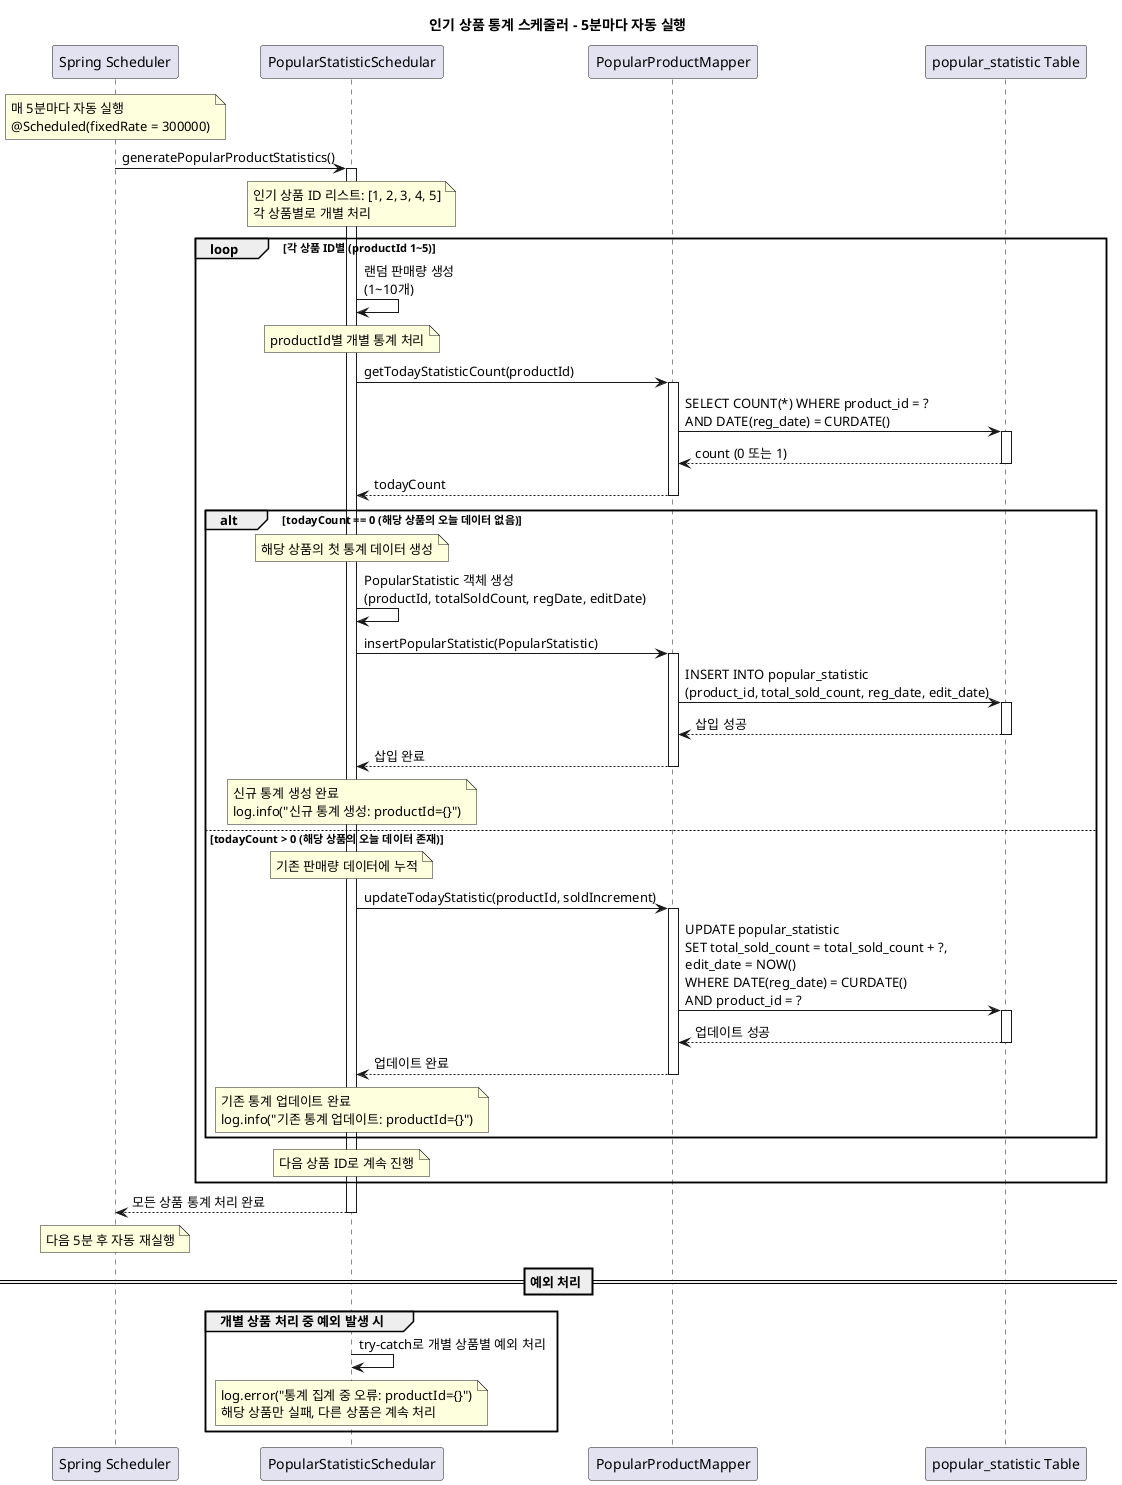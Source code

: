 @startuml PopularStatisticScheduler

title 인기 상품 통계 스케줄러 - 5분마다 자동 실행

participant "Spring Scheduler" as scheduler
participant "PopularStatisticSchedular" as controller
participant "PopularProductMapper" as mapper
participant "popular_statistic Table" as db

note over scheduler
    매 5분마다 자동 실행
    @Scheduled(fixedRate = 300000)
end note

scheduler -> controller : generatePopularProductStatistics()
activate controller

note over controller
    인기 상품 ID 리스트: [1, 2, 3, 4, 5]
    각 상품별로 개별 처리
end note

loop 각 상품 ID별 (productId 1~5)
    
    controller -> controller : 랜덤 판매량 생성\n(1~10개)
    
    note over controller
        productId별 개별 통계 처리
    end note
    
    controller -> mapper : getTodayStatisticCount(productId)
    activate mapper
    mapper -> db : SELECT COUNT(*) WHERE product_id = ?\nAND DATE(reg_date) = CURDATE()
    activate db
    db --> mapper : count (0 또는 1)
    deactivate db
    mapper --> controller : todayCount
    deactivate mapper

    alt todayCount == 0 (해당 상품의 오늘 데이터 없음)
        note over controller
            해당 상품의 첫 통계 데이터 생성
        end note
        
        controller -> controller : PopularStatistic 객체 생성\n(productId, totalSoldCount, regDate, editDate)
        
        controller -> mapper : insertPopularStatistic(PopularStatistic)
        activate mapper
        mapper -> db : INSERT INTO popular_statistic\n(product_id, total_sold_count, reg_date, edit_date)
        activate db
        db --> mapper : 삽입 성공
        deactivate db
        mapper --> controller : 삽입 완료
        deactivate mapper
        
        note over controller
            신규 통계 생성 완료
            log.info("신규 통계 생성: productId={}")
        end note

    else todayCount > 0 (해당 상품의 오늘 데이터 존재)
        note over controller
            기존 판매량 데이터에 누적
        end note
          controller -> mapper : updateTodayStatistic(productId, soldIncrement)
        activate mapper
        mapper -> db : UPDATE popular_statistic\nSET total_sold_count = total_sold_count + ?,\nedit_date = NOW()\nWHERE DATE(reg_date) = CURDATE()\nAND product_id = ?
        activate db
        db --> mapper : 업데이트 성공
        deactivate db
        mapper --> controller : 업데이트 완료
        deactivate mapper
        
        note over controller
            기존 통계 업데이트 완료
            log.info("기존 통계 업데이트: productId={}")
        end note
    end
    
    note over controller
        다음 상품 ID로 계속 진행
    end note
    
end

controller --> scheduler : 모든 상품 통계 처리 완료
deactivate controller

note over scheduler
    다음 5분 후 자동 재실행
end note

== 예외 처리 ==

group 개별 상품 처리 중 예외 발생 시
    controller -> controller : try-catch로 개별 상품별 예외 처리
    note over controller
        log.error("통계 집계 중 오류: productId={}")
        해당 상품만 실패, 다른 상품은 계속 처리
    end note
end

@enduml
